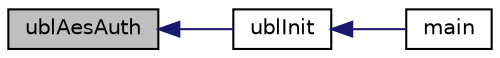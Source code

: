 digraph "ublAesAuth"
{
  edge [fontname="Helvetica",fontsize="10",labelfontname="Helvetica",labelfontsize="10"];
  node [fontname="Helvetica",fontsize="10",shape=record];
  rankdir="LR";
  Node1 [label="ublAesAuth",height=0.2,width=0.4,color="black", fillcolor="grey75", style="filled" fontcolor="black"];
  Node1 -> Node2 [dir="back",color="midnightblue",fontsize="10",style="solid",fontname="Helvetica"];
  Node2 [label="ublInit",height=0.2,width=0.4,color="black", fillcolor="white", style="filled",URL="$ubl__exec_8h.html#a4deae3bc46d46e93388cb41013e9eac3"];
  Node2 -> Node3 [dir="back",color="midnightblue",fontsize="10",style="solid",fontname="Helvetica"];
  Node3 [label="main",height=0.2,width=0.4,color="black", fillcolor="white", style="filled",URL="$ubl__main_8c.html#a6288eba0f8e8ad3ab1544ad731eb7667"];
}
